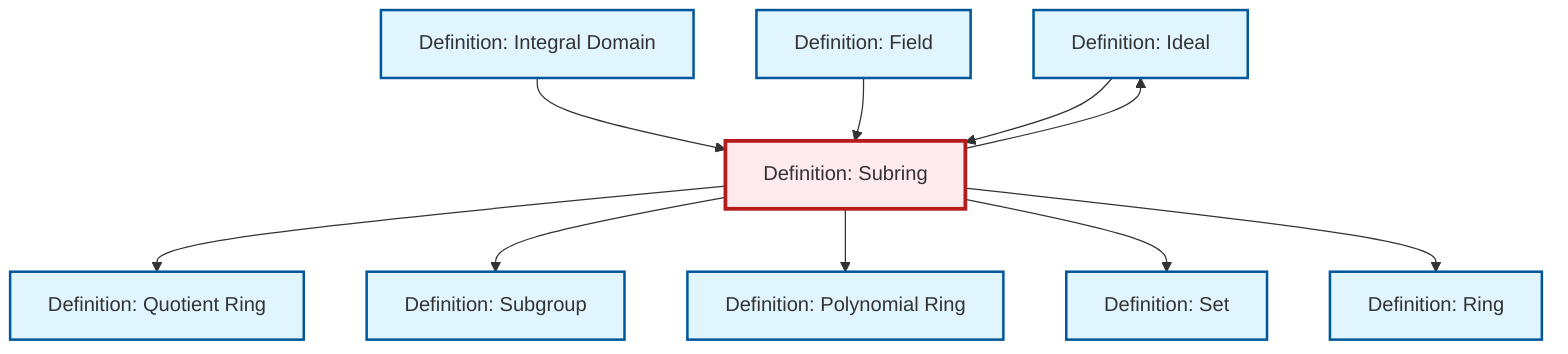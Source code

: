 graph TD
    classDef definition fill:#e1f5fe,stroke:#01579b,stroke-width:2px
    classDef theorem fill:#f3e5f5,stroke:#4a148c,stroke-width:2px
    classDef axiom fill:#fff3e0,stroke:#e65100,stroke-width:2px
    classDef example fill:#e8f5e9,stroke:#1b5e20,stroke-width:2px
    classDef current fill:#ffebee,stroke:#b71c1c,stroke-width:3px
    def-subgroup["Definition: Subgroup"]:::definition
    def-ideal["Definition: Ideal"]:::definition
    def-integral-domain["Definition: Integral Domain"]:::definition
    def-field["Definition: Field"]:::definition
    def-quotient-ring["Definition: Quotient Ring"]:::definition
    def-polynomial-ring["Definition: Polynomial Ring"]:::definition
    def-set["Definition: Set"]:::definition
    def-subring["Definition: Subring"]:::definition
    def-ring["Definition: Ring"]:::definition
    def-subring --> def-quotient-ring
    def-integral-domain --> def-subring
    def-subring --> def-subgroup
    def-subring --> def-polynomial-ring
    def-subring --> def-ideal
    def-subring --> def-set
    def-subring --> def-ring
    def-field --> def-subring
    def-ideal --> def-subring
    class def-subring current